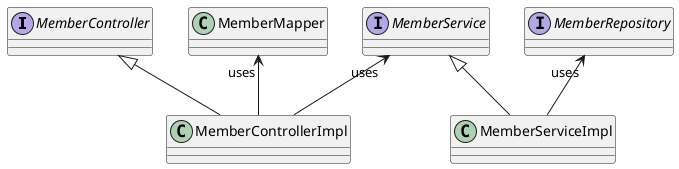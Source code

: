 @startuml
 interface MemberController {
 }
 class MemberControllerImpl{
  }

 class MemberMapper{
 }

interface MemberService {
  }
 class MemberServiceImpl{
  }
interface MemberRepository {

 }

MemberService <|--  MemberServiceImpl
MemberController <|--  MemberControllerImpl
MemberMapper "uses"<--  MemberControllerImpl
MemberService "uses"<--  MemberControllerImpl
MemberRepository "uses"<--  MemberServiceImpl
@enduml